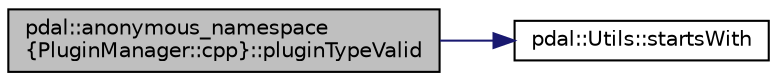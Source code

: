 digraph "pdal::anonymous_namespace{PluginManager::cpp}::pluginTypeValid"
{
  edge [fontname="Helvetica",fontsize="10",labelfontname="Helvetica",labelfontsize="10"];
  node [fontname="Helvetica",fontsize="10",shape=record];
  rankdir="LR";
  Node1 [label="pdal::anonymous_namespace\l\{PluginManager::cpp\}::pluginTypeValid",height=0.2,width=0.4,color="black", fillcolor="grey75", style="filled", fontcolor="black"];
  Node1 -> Node2 [color="midnightblue",fontsize="10",style="solid",fontname="Helvetica"];
  Node2 [label="pdal::Utils::startsWith",height=0.2,width=0.4,color="black", fillcolor="white", style="filled",URL="$namespacepdal_1_1Utils.html#a28e27948fb8a4c1d958783d8a53bd784"];
}
